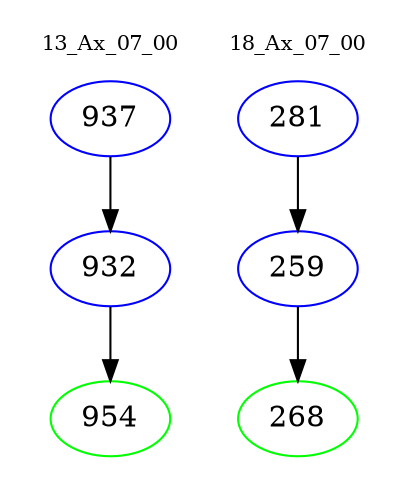 digraph{
subgraph cluster_0 {
color = white
label = "13_Ax_07_00";
fontsize=10;
T0_937 [label="937", color="blue"]
T0_937 -> T0_932 [color="black"]
T0_932 [label="932", color="blue"]
T0_932 -> T0_954 [color="black"]
T0_954 [label="954", color="green"]
}
subgraph cluster_1 {
color = white
label = "18_Ax_07_00";
fontsize=10;
T1_281 [label="281", color="blue"]
T1_281 -> T1_259 [color="black"]
T1_259 [label="259", color="blue"]
T1_259 -> T1_268 [color="black"]
T1_268 [label="268", color="green"]
}
}
